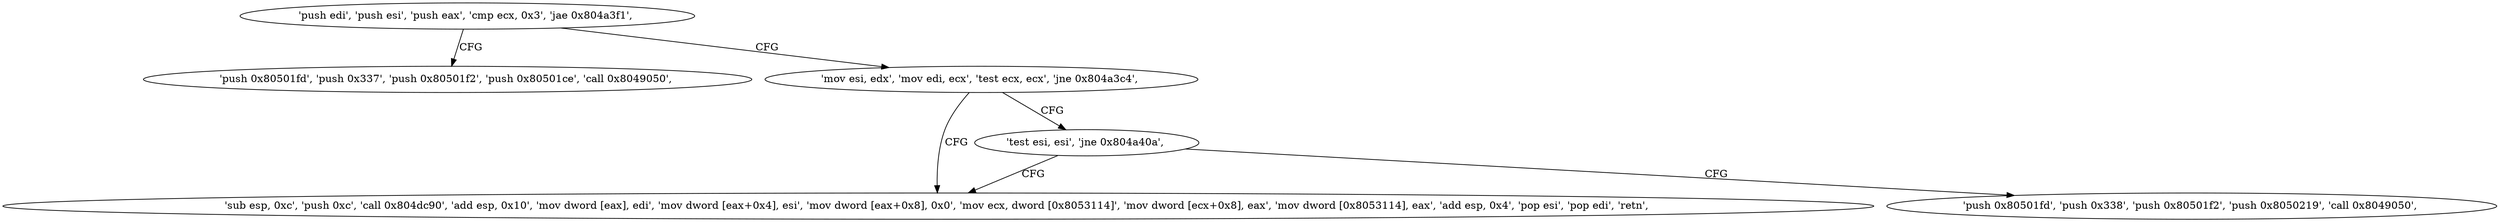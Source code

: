 digraph "func" {
"134521776" [label = "'push edi', 'push esi', 'push eax', 'cmp ecx, 0x3', 'jae 0x804a3f1', " ]
"134521841" [label = "'push 0x80501fd', 'push 0x337', 'push 0x80501f2', 'push 0x80501ce', 'call 0x8049050', " ]
"134521784" [label = "'mov esi, edx', 'mov edi, ecx', 'test ecx, ecx', 'jne 0x804a3c4', " ]
"134521796" [label = "'sub esp, 0xc', 'push 0xc', 'call 0x804dc90', 'add esp, 0x10', 'mov dword [eax], edi', 'mov dword [eax+0x4], esi', 'mov dword [eax+0x8], 0x0', 'mov ecx, dword [0x8053114]', 'mov dword [ecx+0x8], eax', 'mov dword [0x8053114], eax', 'add esp, 0x4', 'pop esi', 'pop edi', 'retn', " ]
"134521792" [label = "'test esi, esi', 'jne 0x804a40a', " ]
"134521866" [label = "'push 0x80501fd', 'push 0x338', 'push 0x80501f2', 'push 0x8050219', 'call 0x8049050', " ]
"134521776" -> "134521841" [ label = "CFG" ]
"134521776" -> "134521784" [ label = "CFG" ]
"134521784" -> "134521796" [ label = "CFG" ]
"134521784" -> "134521792" [ label = "CFG" ]
"134521792" -> "134521866" [ label = "CFG" ]
"134521792" -> "134521796" [ label = "CFG" ]
}
